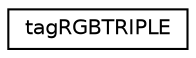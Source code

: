 digraph "Graphical Class Hierarchy"
{
  edge [fontname="Helvetica",fontsize="10",labelfontname="Helvetica",labelfontsize="10"];
  node [fontname="Helvetica",fontsize="10",shape=record];
  rankdir="LR";
  Node1 [label="tagRGBTRIPLE",height=0.2,width=0.4,color="black", fillcolor="white", style="filled",URL="$structtag_r_g_b_t_r_i_p_l_e.html"];
}
